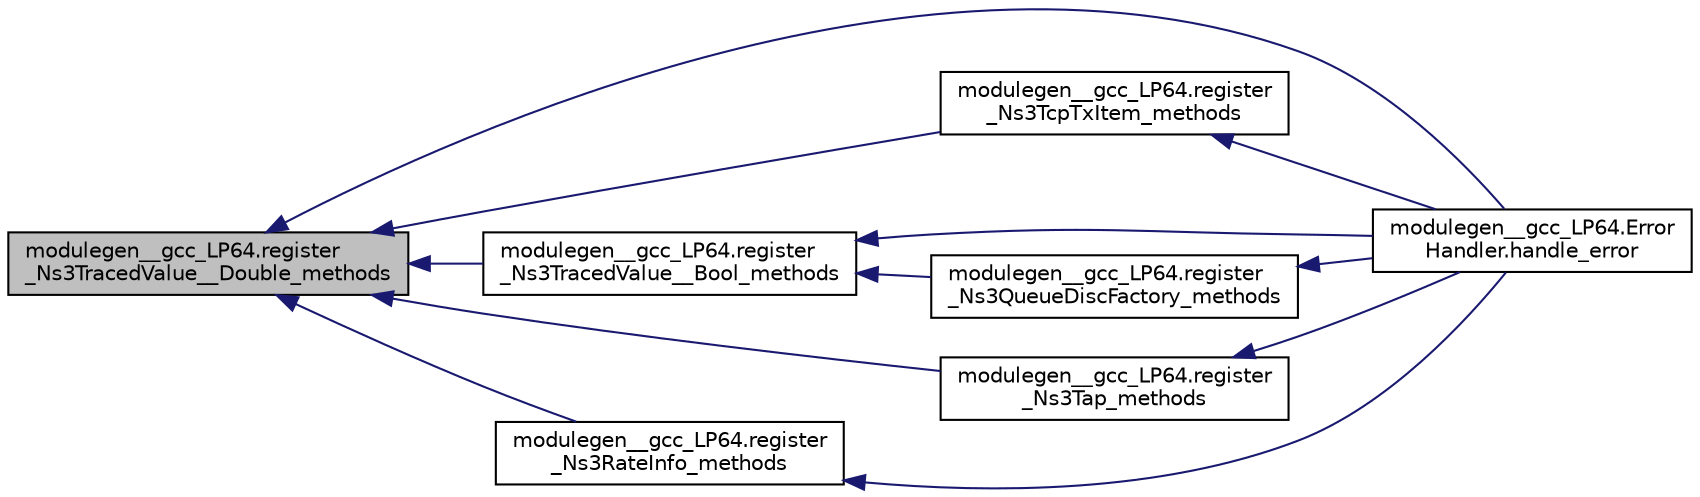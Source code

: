 digraph "modulegen__gcc_LP64.register_Ns3TracedValue__Double_methods"
{
  edge [fontname="Helvetica",fontsize="10",labelfontname="Helvetica",labelfontsize="10"];
  node [fontname="Helvetica",fontsize="10",shape=record];
  rankdir="LR";
  Node1 [label="modulegen__gcc_LP64.register\l_Ns3TracedValue__Double_methods",height=0.2,width=0.4,color="black", fillcolor="grey75", style="filled", fontcolor="black"];
  Node1 -> Node2 [dir="back",color="midnightblue",fontsize="10",style="solid"];
  Node2 [label="modulegen__gcc_LP64.Error\lHandler.handle_error",height=0.2,width=0.4,color="black", fillcolor="white", style="filled",URL="$df/d38/classmodulegen____gcc__LP64_1_1ErrorHandler.html#ae861af2ccf0c7d1732eb52c22d89f8fd"];
  Node1 -> Node3 [dir="back",color="midnightblue",fontsize="10",style="solid"];
  Node3 [label="modulegen__gcc_LP64.register\l_Ns3TcpTxItem_methods",height=0.2,width=0.4,color="black", fillcolor="white", style="filled",URL="$db/dbb/namespacemodulegen____gcc__LP64.html#acd4f0707779bf0c53a55b7a2db9aad27"];
  Node3 -> Node2 [dir="back",color="midnightblue",fontsize="10",style="solid"];
  Node1 -> Node4 [dir="back",color="midnightblue",fontsize="10",style="solid"];
  Node4 [label="modulegen__gcc_LP64.register\l_Ns3TracedValue__Bool_methods",height=0.2,width=0.4,color="black", fillcolor="white", style="filled",URL="$db/dbb/namespacemodulegen____gcc__LP64.html#a8e4c0213d4ab1508e227fe841110a501"];
  Node4 -> Node2 [dir="back",color="midnightblue",fontsize="10",style="solid"];
  Node4 -> Node5 [dir="back",color="midnightblue",fontsize="10",style="solid"];
  Node5 [label="modulegen__gcc_LP64.register\l_Ns3QueueDiscFactory_methods",height=0.2,width=0.4,color="black", fillcolor="white", style="filled",URL="$db/dbb/namespacemodulegen____gcc__LP64.html#a62024c2e88bb7526c876476fc5f61d56"];
  Node5 -> Node2 [dir="back",color="midnightblue",fontsize="10",style="solid"];
  Node1 -> Node6 [dir="back",color="midnightblue",fontsize="10",style="solid"];
  Node6 [label="modulegen__gcc_LP64.register\l_Ns3Tap_methods",height=0.2,width=0.4,color="black", fillcolor="white", style="filled",URL="$db/dbb/namespacemodulegen____gcc__LP64.html#abc25eba50d6e9e52dba756e1dfbdb4c4"];
  Node6 -> Node2 [dir="back",color="midnightblue",fontsize="10",style="solid"];
  Node1 -> Node7 [dir="back",color="midnightblue",fontsize="10",style="solid"];
  Node7 [label="modulegen__gcc_LP64.register\l_Ns3RateInfo_methods",height=0.2,width=0.4,color="black", fillcolor="white", style="filled",URL="$db/dbb/namespacemodulegen____gcc__LP64.html#a32f9b54a4d109d856de0bcad968d2448"];
  Node7 -> Node2 [dir="back",color="midnightblue",fontsize="10",style="solid"];
}

